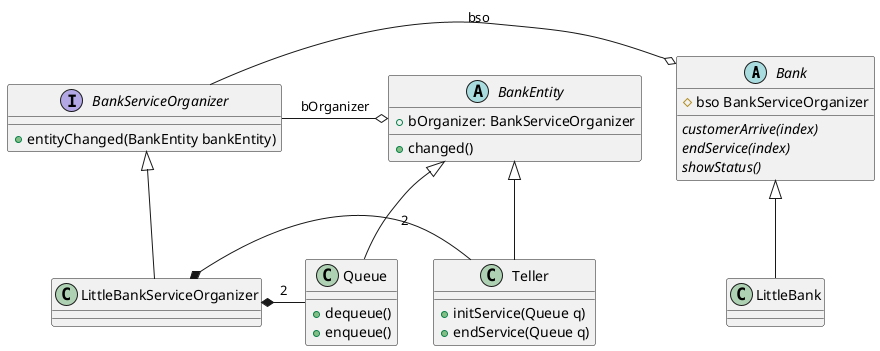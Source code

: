 @startuml
Abstract class Bank{
    #bso BankServiceOrganizer
    {abstract} customerArrive(index)
    {abstract} endService(index)
    {abstract} showStatus()

}

interface BankServiceOrganizer{
    +entityChanged(BankEntity bankEntity)
}

Abstract class BankEntity{
    +bOrganizer: BankServiceOrganizer
    +changed()
}

class Queue{
    +dequeue()
    +enqueue()
}

class Teller{
    +initService(Queue q)
    +endService(Queue q)
}

BankServiceOrganizer -o Bank :bso
BankServiceOrganizer -o BankEntity:bOrganizer
BankServiceOrganizer <|-- LittleBankServiceOrganizer
Bank <|-- LittleBank
BankEntity <|-- Queue
BankEntity <|-- Teller
LittleBankServiceOrganizer *- Queue: 2
LittleBankServiceOrganizer *- Teller: 2
@enduml
